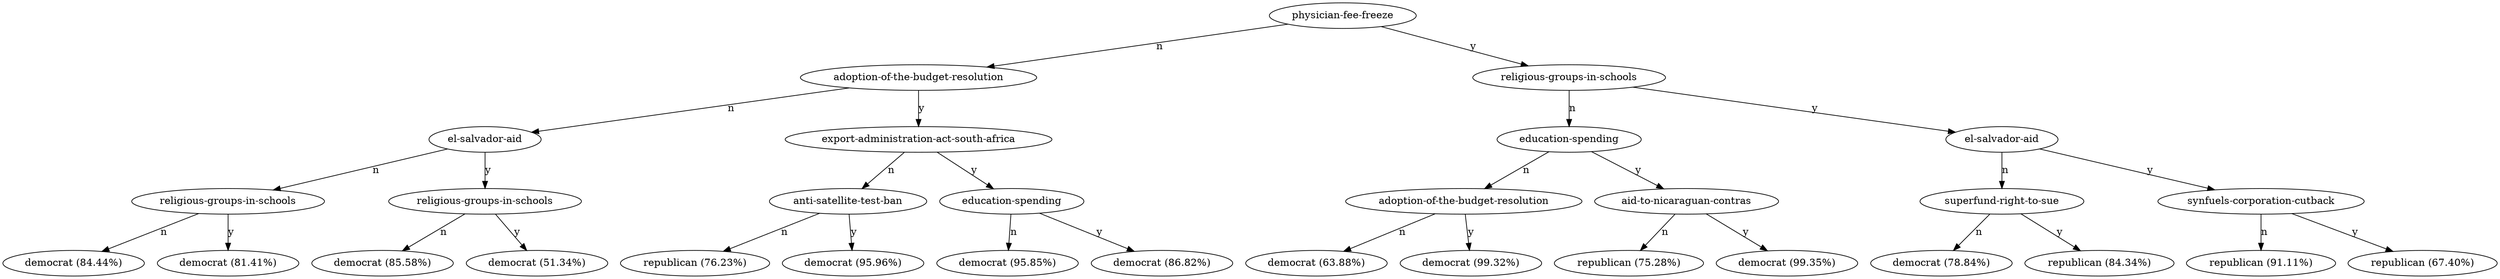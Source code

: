digraph G {
"bg==" [ shape=oval label="physician-fee-freeze"]
"bg==" -> "bi0w" [ label="n" ]
"bi0w" [ shape=oval label="adoption-of-the-budget-resolution"]
"bi0w" -> "bi0wLTA=" [ label="n" ]
"bi0wLTA=" [ shape=oval label="el-salvador-aid"]
"bi0wLTA=" -> "bi0wLTAtMA==" [ label="n" ]
"bi0wLTAtMA==" [ shape=oval label="religious-groups-in-schools"]
"bi0wLTAtMA==" -> "bi0wLTAtMC0w" [ label="n" ]
"bi0wLTAtMC0w" [ shape=oval label="democrat (84.44%)"]
"bi0wLTAtMA==" -> "bi0wLTAtMC0x" [ label="y" ]
"bi0wLTAtMC0x" [ shape=oval label="democrat (81.41%)"]
"bi0wLTA=" -> "bi0wLTAtMQ==" [ label="y" ]
"bi0wLTAtMQ==" [ shape=oval label="religious-groups-in-schools"]
"bi0wLTAtMQ==" -> "bi0wLTAtMS0w" [ label="n" ]
"bi0wLTAtMS0w" [ shape=oval label="democrat (85.58%)"]
"bi0wLTAtMQ==" -> "bi0wLTAtMS0x" [ label="y" ]
"bi0wLTAtMS0x" [ shape=oval label="democrat (51.34%)"]
"bi0w" -> "bi0wLTE=" [ label="y" ]
"bi0wLTE=" [ shape=oval label="export-administration-act-south-africa"]
"bi0wLTE=" -> "bi0wLTEtMA==" [ label="n" ]
"bi0wLTEtMA==" [ shape=oval label="anti-satellite-test-ban"]
"bi0wLTEtMA==" -> "bi0wLTEtMC0w" [ label="n" ]
"bi0wLTEtMC0w" [ shape=oval label="republican (76.23%)"]
"bi0wLTEtMA==" -> "bi0wLTEtMC0x" [ label="y" ]
"bi0wLTEtMC0x" [ shape=oval label="democrat (95.96%)"]
"bi0wLTE=" -> "bi0wLTEtMQ==" [ label="y" ]
"bi0wLTEtMQ==" [ shape=oval label="education-spending"]
"bi0wLTEtMQ==" -> "bi0wLTEtMS0w" [ label="n" ]
"bi0wLTEtMS0w" [ shape=oval label="democrat (95.85%)"]
"bi0wLTEtMQ==" -> "bi0wLTEtMS0x" [ label="y" ]
"bi0wLTEtMS0x" [ shape=oval label="democrat (86.82%)"]
"bg==" -> "bi0x" [ label="y" ]
"bi0x" [ shape=oval label="religious-groups-in-schools"]
"bi0x" -> "bi0xLTA=" [ label="n" ]
"bi0xLTA=" [ shape=oval label="education-spending"]
"bi0xLTA=" -> "bi0xLTAtMA==" [ label="n" ]
"bi0xLTAtMA==" [ shape=oval label="adoption-of-the-budget-resolution"]
"bi0xLTAtMA==" -> "bi0xLTAtMC0w" [ label="n" ]
"bi0xLTAtMC0w" [ shape=oval label="democrat (63.88%)"]
"bi0xLTAtMA==" -> "bi0xLTAtMC0x" [ label="y" ]
"bi0xLTAtMC0x" [ shape=oval label="democrat (99.32%)"]
"bi0xLTA=" -> "bi0xLTAtMQ==" [ label="y" ]
"bi0xLTAtMQ==" [ shape=oval label="aid-to-nicaraguan-contras"]
"bi0xLTAtMQ==" -> "bi0xLTAtMS0w" [ label="n" ]
"bi0xLTAtMS0w" [ shape=oval label="republican (75.28%)"]
"bi0xLTAtMQ==" -> "bi0xLTAtMS0x" [ label="y" ]
"bi0xLTAtMS0x" [ shape=oval label="democrat (99.35%)"]
"bi0x" -> "bi0xLTE=" [ label="y" ]
"bi0xLTE=" [ shape=oval label="el-salvador-aid"]
"bi0xLTE=" -> "bi0xLTEtMA==" [ label="n" ]
"bi0xLTEtMA==" [ shape=oval label="superfund-right-to-sue"]
"bi0xLTEtMA==" -> "bi0xLTEtMC0w" [ label="n" ]
"bi0xLTEtMC0w" [ shape=oval label="democrat (78.84%)"]
"bi0xLTEtMA==" -> "bi0xLTEtMC0x" [ label="y" ]
"bi0xLTEtMC0x" [ shape=oval label="republican (84.34%)"]
"bi0xLTE=" -> "bi0xLTEtMQ==" [ label="y" ]
"bi0xLTEtMQ==" [ shape=oval label="synfuels-corporation-cutback"]
"bi0xLTEtMQ==" -> "bi0xLTEtMS0w" [ label="n" ]
"bi0xLTEtMS0w" [ shape=oval label="republican (91.11%)"]
"bi0xLTEtMQ==" -> "bi0xLTEtMS0x" [ label="y" ]
"bi0xLTEtMS0x" [ shape=oval label="republican (67.40%)"]
}
